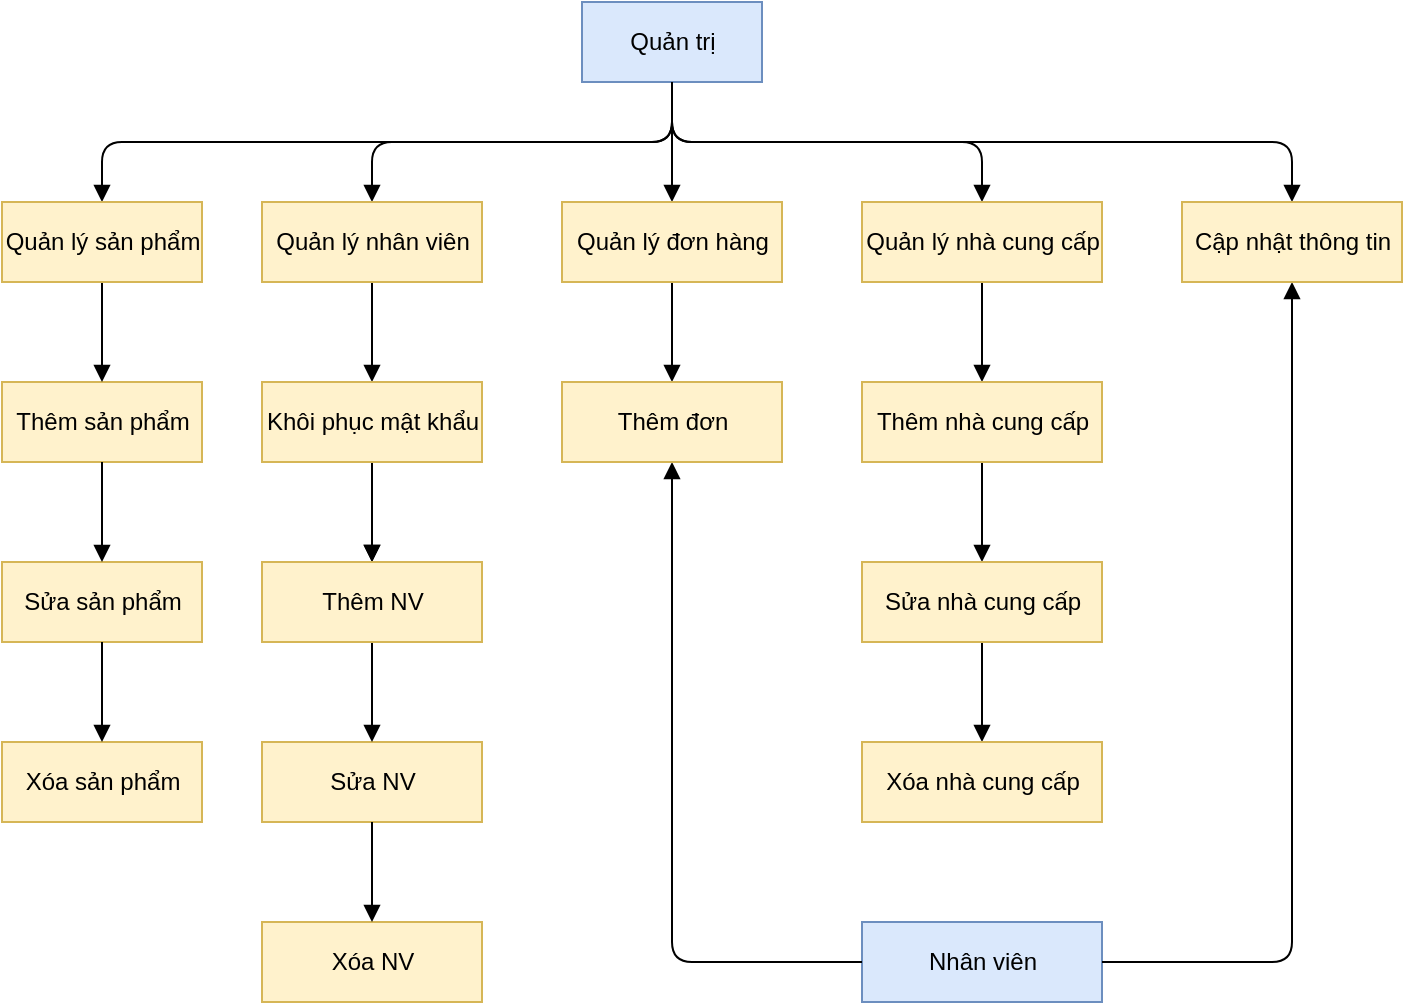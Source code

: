 <mxfile version="15.2.9" type="device"><diagram id="tklg6zWNGI18hv-vx4BG" name="Page-1"><mxGraphModel dx="1422" dy="754" grid="1" gridSize="10" guides="1" tooltips="1" connect="1" arrows="1" fold="1" page="1" pageScale="1" pageWidth="850" pageHeight="1100" math="0" shadow="0"><root><mxCell id="0"/><mxCell id="1" parent="0"/><mxCell id="puZyRA3EEDoNP4WWKmsB-2" value="Quản trị" style="html=1;fillColor=#dae8fc;strokeColor=#6c8ebf;" parent="1" vertex="1"><mxGeometry x="360" y="40" width="90" height="40" as="geometry"/></mxCell><mxCell id="puZyRA3EEDoNP4WWKmsB-3" value="Quản lý sản phẩm" style="html=1;" parent="1" vertex="1"><mxGeometry x="70" y="140" width="100" height="40" as="geometry"/></mxCell><mxCell id="puZyRA3EEDoNP4WWKmsB-4" value="Quản lý nhân viên" style="html=1;" parent="1" vertex="1"><mxGeometry x="200" y="140" width="110" height="40" as="geometry"/></mxCell><mxCell id="puZyRA3EEDoNP4WWKmsB-5" value="Quản lý đơn hàng" style="html=1;" parent="1" vertex="1"><mxGeometry x="350" y="140" width="110" height="40" as="geometry"/></mxCell><mxCell id="puZyRA3EEDoNP4WWKmsB-6" value="Cập nhật thông tin" style="html=1;" parent="1" vertex="1"><mxGeometry x="660" y="140" width="110" height="40" as="geometry"/></mxCell><mxCell id="puZyRA3EEDoNP4WWKmsB-7" value="Quản lý nhà cung cấp" style="html=1;" parent="1" vertex="1"><mxGeometry x="500" y="140" width="120" height="40" as="geometry"/></mxCell><mxCell id="puZyRA3EEDoNP4WWKmsB-8" value="" style="endArrow=block;endFill=1;html=1;edgeStyle=orthogonalEdgeStyle;align=left;verticalAlign=top;exitX=0.5;exitY=1;exitDx=0;exitDy=0;entryX=0.5;entryY=0;entryDx=0;entryDy=0;" parent="1" source="puZyRA3EEDoNP4WWKmsB-2" target="puZyRA3EEDoNP4WWKmsB-3" edge="1"><mxGeometry x="-1" relative="1" as="geometry"><mxPoint x="360" y="240" as="sourcePoint"/><mxPoint x="520" y="240" as="targetPoint"/></mxGeometry></mxCell><mxCell id="puZyRA3EEDoNP4WWKmsB-10" value="" style="endArrow=block;endFill=1;html=1;edgeStyle=orthogonalEdgeStyle;align=left;verticalAlign=top;exitX=0.5;exitY=1;exitDx=0;exitDy=0;entryX=0.5;entryY=0;entryDx=0;entryDy=0;" parent="1" source="puZyRA3EEDoNP4WWKmsB-2" target="puZyRA3EEDoNP4WWKmsB-4" edge="1"><mxGeometry x="-1" relative="1" as="geometry"><mxPoint x="700" y="290" as="sourcePoint"/><mxPoint x="255" y="20" as="targetPoint"/><Array as="points"><mxPoint x="405" y="110"/><mxPoint x="255" y="110"/></Array></mxGeometry></mxCell><mxCell id="puZyRA3EEDoNP4WWKmsB-11" value="" style="endArrow=block;endFill=1;html=1;edgeStyle=orthogonalEdgeStyle;align=left;verticalAlign=top;exitX=0.5;exitY=1;exitDx=0;exitDy=0;entryX=0.5;entryY=0;entryDx=0;entryDy=0;" parent="1" source="puZyRA3EEDoNP4WWKmsB-2" target="puZyRA3EEDoNP4WWKmsB-5" edge="1"><mxGeometry x="-1" relative="1" as="geometry"><mxPoint x="360" y="240" as="sourcePoint"/><mxPoint x="520" y="240" as="targetPoint"/></mxGeometry></mxCell><mxCell id="puZyRA3EEDoNP4WWKmsB-13" value="" style="endArrow=block;endFill=1;html=1;edgeStyle=orthogonalEdgeStyle;align=left;verticalAlign=top;entryX=0.5;entryY=0;entryDx=0;entryDy=0;exitX=0.5;exitY=1;exitDx=0;exitDy=0;" parent="1" source="puZyRA3EEDoNP4WWKmsB-2" target="puZyRA3EEDoNP4WWKmsB-7" edge="1"><mxGeometry x="-1" relative="1" as="geometry"><mxPoint x="360" y="240" as="sourcePoint"/><mxPoint x="520" y="240" as="targetPoint"/></mxGeometry></mxCell><mxCell id="puZyRA3EEDoNP4WWKmsB-15" value="" style="endArrow=block;endFill=1;html=1;edgeStyle=orthogonalEdgeStyle;align=left;verticalAlign=top;exitX=0.5;exitY=1;exitDx=0;exitDy=0;entryX=0.5;entryY=0;entryDx=0;entryDy=0;" parent="1" source="puZyRA3EEDoNP4WWKmsB-2" target="puZyRA3EEDoNP4WWKmsB-6" edge="1"><mxGeometry x="-1" relative="1" as="geometry"><mxPoint x="360" y="240" as="sourcePoint"/><mxPoint x="520" y="240" as="targetPoint"/></mxGeometry></mxCell><mxCell id="1ciVsHdd8z3bwhuWVtG_-1" value="Khôi phục mật khẩu" style="html=1;" vertex="1" parent="1"><mxGeometry x="200" y="230" width="110" height="40" as="geometry"/></mxCell><mxCell id="1ciVsHdd8z3bwhuWVtG_-2" value="" style="html=1;verticalAlign=bottom;endArrow=block;exitX=0.5;exitY=1;exitDx=0;exitDy=0;entryX=0.5;entryY=0;entryDx=0;entryDy=0;" edge="1" parent="1" source="puZyRA3EEDoNP4WWKmsB-4" target="1ciVsHdd8z3bwhuWVtG_-1"><mxGeometry width="80" relative="1" as="geometry"><mxPoint x="260" y="390" as="sourcePoint"/><mxPoint x="460" y="390" as="targetPoint"/></mxGeometry></mxCell><mxCell id="1ciVsHdd8z3bwhuWVtG_-3" value="Thêm sản phẩm" style="html=1;fillColor=#fff2cc;strokeColor=#d6b656;" vertex="1" parent="1"><mxGeometry x="70" y="230" width="100" height="40" as="geometry"/></mxCell><mxCell id="1ciVsHdd8z3bwhuWVtG_-4" value="Sửa sản phẩm" style="html=1;fillColor=#fff2cc;strokeColor=#d6b656;" vertex="1" parent="1"><mxGeometry x="70" y="320" width="100" height="40" as="geometry"/></mxCell><mxCell id="1ciVsHdd8z3bwhuWVtG_-5" value="Xóa sản phẩm" style="html=1;fillColor=#fff2cc;strokeColor=#d6b656;" vertex="1" parent="1"><mxGeometry x="70" y="410" width="100" height="40" as="geometry"/></mxCell><mxCell id="1ciVsHdd8z3bwhuWVtG_-6" value="" style="html=1;verticalAlign=bottom;endArrow=block;exitX=0.5;exitY=1;exitDx=0;exitDy=0;entryX=0.5;entryY=0;entryDx=0;entryDy=0;" edge="1" parent="1" source="puZyRA3EEDoNP4WWKmsB-3" target="1ciVsHdd8z3bwhuWVtG_-3"><mxGeometry width="80" relative="1" as="geometry"><mxPoint x="380" y="390" as="sourcePoint"/><mxPoint x="460" y="390" as="targetPoint"/></mxGeometry></mxCell><mxCell id="1ciVsHdd8z3bwhuWVtG_-7" value="" style="html=1;verticalAlign=bottom;endArrow=block;exitX=0.5;exitY=1;exitDx=0;exitDy=0;entryX=0.5;entryY=0;entryDx=0;entryDy=0;" edge="1" parent="1" source="1ciVsHdd8z3bwhuWVtG_-3" target="1ciVsHdd8z3bwhuWVtG_-4"><mxGeometry width="80" relative="1" as="geometry"><mxPoint x="380" y="390" as="sourcePoint"/><mxPoint x="460" y="390" as="targetPoint"/></mxGeometry></mxCell><mxCell id="1ciVsHdd8z3bwhuWVtG_-8" value="" style="html=1;verticalAlign=bottom;endArrow=block;exitX=0.5;exitY=1;exitDx=0;exitDy=0;entryX=0.5;entryY=0;entryDx=0;entryDy=0;" edge="1" parent="1" source="1ciVsHdd8z3bwhuWVtG_-4" target="1ciVsHdd8z3bwhuWVtG_-5"><mxGeometry width="80" relative="1" as="geometry"><mxPoint x="380" y="390" as="sourcePoint"/><mxPoint x="460" y="390" as="targetPoint"/></mxGeometry></mxCell><mxCell id="1ciVsHdd8z3bwhuWVtG_-9" value="Thêm NV" style="html=1;" vertex="1" parent="1"><mxGeometry x="200" y="320" width="110" height="40" as="geometry"/></mxCell><mxCell id="1ciVsHdd8z3bwhuWVtG_-10" value="" style="html=1;verticalAlign=bottom;endArrow=block;exitX=0.5;exitY=1;exitDx=0;exitDy=0;entryX=0.5;entryY=0;entryDx=0;entryDy=0;" edge="1" parent="1" source="1ciVsHdd8z3bwhuWVtG_-1" target="1ciVsHdd8z3bwhuWVtG_-9"><mxGeometry width="80" relative="1" as="geometry"><mxPoint x="380" y="390" as="sourcePoint"/><mxPoint x="460" y="390" as="targetPoint"/></mxGeometry></mxCell><mxCell id="1ciVsHdd8z3bwhuWVtG_-11" value="Sửa NV" style="html=1;fillColor=#fff2cc;strokeColor=#d6b656;" vertex="1" parent="1"><mxGeometry x="200" y="410" width="110" height="40" as="geometry"/></mxCell><mxCell id="1ciVsHdd8z3bwhuWVtG_-12" value="" style="html=1;verticalAlign=bottom;endArrow=block;exitX=0.5;exitY=1;exitDx=0;exitDy=0;entryX=0.5;entryY=0;entryDx=0;entryDy=0;" edge="1" parent="1" source="1ciVsHdd8z3bwhuWVtG_-1" target="1ciVsHdd8z3bwhuWVtG_-9"><mxGeometry width="80" relative="1" as="geometry"><mxPoint x="255" y="270" as="sourcePoint"/><mxPoint x="255" y="320" as="targetPoint"/><Array as="points"><mxPoint x="255" y="320"/></Array></mxGeometry></mxCell><mxCell id="1ciVsHdd8z3bwhuWVtG_-13" value="" style="html=1;verticalAlign=bottom;endArrow=block;exitX=0.5;exitY=1;exitDx=0;exitDy=0;entryX=0.5;entryY=0;entryDx=0;entryDy=0;" edge="1" parent="1" source="1ciVsHdd8z3bwhuWVtG_-9" target="1ciVsHdd8z3bwhuWVtG_-11"><mxGeometry width="80" relative="1" as="geometry"><mxPoint x="380" y="390" as="sourcePoint"/><mxPoint x="460" y="390" as="targetPoint"/></mxGeometry></mxCell><mxCell id="1ciVsHdd8z3bwhuWVtG_-14" value="Xóa NV" style="html=1;fillColor=#fff2cc;strokeColor=#d6b656;" vertex="1" parent="1"><mxGeometry x="200" y="500" width="110" height="40" as="geometry"/></mxCell><mxCell id="1ciVsHdd8z3bwhuWVtG_-15" value="" style="html=1;verticalAlign=bottom;endArrow=block;exitX=0.5;exitY=1;exitDx=0;exitDy=0;entryX=0.5;entryY=0;entryDx=0;entryDy=0;" edge="1" parent="1" source="1ciVsHdd8z3bwhuWVtG_-11" target="1ciVsHdd8z3bwhuWVtG_-14"><mxGeometry width="80" relative="1" as="geometry"><mxPoint x="380" y="390" as="sourcePoint"/><mxPoint x="460" y="390" as="targetPoint"/></mxGeometry></mxCell><mxCell id="1ciVsHdd8z3bwhuWVtG_-16" value="Thêm đơn" style="html=1;" vertex="1" parent="1"><mxGeometry x="350" y="230" width="110" height="40" as="geometry"/></mxCell><mxCell id="1ciVsHdd8z3bwhuWVtG_-17" value="" style="html=1;verticalAlign=bottom;endArrow=block;exitX=0.5;exitY=1;exitDx=0;exitDy=0;entryX=0.5;entryY=0;entryDx=0;entryDy=0;" edge="1" parent="1" source="puZyRA3EEDoNP4WWKmsB-5" target="1ciVsHdd8z3bwhuWVtG_-16"><mxGeometry width="80" relative="1" as="geometry"><mxPoint x="380" y="390" as="sourcePoint"/><mxPoint x="460" y="390" as="targetPoint"/></mxGeometry></mxCell><mxCell id="1ciVsHdd8z3bwhuWVtG_-18" value="Thêm nhà cung cấp" style="html=1;" vertex="1" parent="1"><mxGeometry x="500" y="230" width="120" height="40" as="geometry"/></mxCell><mxCell id="1ciVsHdd8z3bwhuWVtG_-19" value="Sửa nhà cung cấp" style="html=1;" vertex="1" parent="1"><mxGeometry x="500" y="320" width="120" height="40" as="geometry"/></mxCell><mxCell id="1ciVsHdd8z3bwhuWVtG_-20" value="Xóa nhà cung cấp" style="html=1;" vertex="1" parent="1"><mxGeometry x="500" y="410" width="120" height="40" as="geometry"/></mxCell><mxCell id="1ciVsHdd8z3bwhuWVtG_-21" value="" style="html=1;verticalAlign=bottom;endArrow=block;exitX=0.5;exitY=1;exitDx=0;exitDy=0;entryX=0.5;entryY=0;entryDx=0;entryDy=0;" edge="1" parent="1" source="puZyRA3EEDoNP4WWKmsB-7" target="1ciVsHdd8z3bwhuWVtG_-18"><mxGeometry width="80" relative="1" as="geometry"><mxPoint x="380" y="390" as="sourcePoint"/><mxPoint x="460" y="390" as="targetPoint"/></mxGeometry></mxCell><mxCell id="1ciVsHdd8z3bwhuWVtG_-22" value="" style="html=1;verticalAlign=bottom;endArrow=block;exitX=0.5;exitY=1;exitDx=0;exitDy=0;entryX=0.5;entryY=0;entryDx=0;entryDy=0;" edge="1" parent="1" source="1ciVsHdd8z3bwhuWVtG_-18" target="1ciVsHdd8z3bwhuWVtG_-19"><mxGeometry width="80" relative="1" as="geometry"><mxPoint x="570" y="190" as="sourcePoint"/><mxPoint x="570" y="240" as="targetPoint"/></mxGeometry></mxCell><mxCell id="1ciVsHdd8z3bwhuWVtG_-23" value="" style="html=1;verticalAlign=bottom;endArrow=block;exitX=0.5;exitY=1;exitDx=0;exitDy=0;entryX=0.5;entryY=0;entryDx=0;entryDy=0;" edge="1" parent="1" source="1ciVsHdd8z3bwhuWVtG_-19" target="1ciVsHdd8z3bwhuWVtG_-20"><mxGeometry width="80" relative="1" as="geometry"><mxPoint x="580" y="200" as="sourcePoint"/><mxPoint x="590" y="390" as="targetPoint"/></mxGeometry></mxCell><mxCell id="1ciVsHdd8z3bwhuWVtG_-24" value="Nhân viên" style="html=1;fillColor=#dae8fc;strokeColor=#6c8ebf;" vertex="1" parent="1"><mxGeometry x="500" y="500" width="120" height="40" as="geometry"/></mxCell><mxCell id="1ciVsHdd8z3bwhuWVtG_-25" value="" style="html=1;verticalAlign=bottom;endArrow=block;entryX=0.5;entryY=1;entryDx=0;entryDy=0;exitX=0;exitY=0.5;exitDx=0;exitDy=0;" edge="1" parent="1" source="1ciVsHdd8z3bwhuWVtG_-24" target="1ciVsHdd8z3bwhuWVtG_-16"><mxGeometry width="80" relative="1" as="geometry"><mxPoint x="380" y="390" as="sourcePoint"/><mxPoint x="460" y="390" as="targetPoint"/><Array as="points"><mxPoint x="405" y="520"/></Array></mxGeometry></mxCell><mxCell id="1ciVsHdd8z3bwhuWVtG_-26" value="" style="html=1;verticalAlign=bottom;endArrow=block;entryX=0.5;entryY=1;entryDx=0;entryDy=0;exitX=1;exitY=0.5;exitDx=0;exitDy=0;" edge="1" parent="1" source="1ciVsHdd8z3bwhuWVtG_-24" target="puZyRA3EEDoNP4WWKmsB-6"><mxGeometry width="80" relative="1" as="geometry"><mxPoint x="380" y="390" as="sourcePoint"/><mxPoint x="460" y="390" as="targetPoint"/><Array as="points"><mxPoint x="715" y="520"/></Array></mxGeometry></mxCell><mxCell id="1ciVsHdd8z3bwhuWVtG_-27" value="Quản lý sản phẩm" style="html=1;fillColor=#fff2cc;strokeColor=#d6b656;" vertex="1" parent="1"><mxGeometry x="70" y="140" width="100" height="40" as="geometry"/></mxCell><mxCell id="1ciVsHdd8z3bwhuWVtG_-28" value="Quản lý nhân viên" style="html=1;fillColor=#fff2cc;strokeColor=#d6b656;" vertex="1" parent="1"><mxGeometry x="200" y="140" width="110" height="40" as="geometry"/></mxCell><mxCell id="1ciVsHdd8z3bwhuWVtG_-29" value="Quản lý đơn hàng" style="html=1;fillColor=#fff2cc;strokeColor=#d6b656;" vertex="1" parent="1"><mxGeometry x="350" y="140" width="110" height="40" as="geometry"/></mxCell><mxCell id="1ciVsHdd8z3bwhuWVtG_-30" value="Quản lý nhà cung cấp" style="html=1;fillColor=#fff2cc;strokeColor=#d6b656;" vertex="1" parent="1"><mxGeometry x="500" y="140" width="120" height="40" as="geometry"/></mxCell><mxCell id="1ciVsHdd8z3bwhuWVtG_-31" value="Cập nhật thông tin" style="html=1;fillColor=#fff2cc;strokeColor=#d6b656;" vertex="1" parent="1"><mxGeometry x="660" y="140" width="110" height="40" as="geometry"/></mxCell><mxCell id="1ciVsHdd8z3bwhuWVtG_-32" value="Thêm nhà cung cấp" style="html=1;fillColor=#fff2cc;strokeColor=#d6b656;" vertex="1" parent="1"><mxGeometry x="500" y="230" width="120" height="40" as="geometry"/></mxCell><mxCell id="1ciVsHdd8z3bwhuWVtG_-33" value="Sửa nhà cung cấp" style="html=1;fillColor=#fff2cc;strokeColor=#d6b656;" vertex="1" parent="1"><mxGeometry x="500" y="320" width="120" height="40" as="geometry"/></mxCell><mxCell id="1ciVsHdd8z3bwhuWVtG_-34" value="Xóa nhà cung cấp" style="html=1;fillColor=#fff2cc;strokeColor=#d6b656;" vertex="1" parent="1"><mxGeometry x="500" y="410" width="120" height="40" as="geometry"/></mxCell><mxCell id="1ciVsHdd8z3bwhuWVtG_-35" value="Thêm đơn" style="html=1;fillColor=#fff2cc;strokeColor=#d6b656;" vertex="1" parent="1"><mxGeometry x="350" y="230" width="110" height="40" as="geometry"/></mxCell><mxCell id="1ciVsHdd8z3bwhuWVtG_-36" value="Khôi phục mật khẩu" style="html=1;fillColor=#fff2cc;strokeColor=#d6b656;" vertex="1" parent="1"><mxGeometry x="200" y="230" width="110" height="40" as="geometry"/></mxCell><mxCell id="1ciVsHdd8z3bwhuWVtG_-37" value="Thêm NV" style="html=1;fillColor=#fff2cc;strokeColor=#d6b656;" vertex="1" parent="1"><mxGeometry x="200" y="320" width="110" height="40" as="geometry"/></mxCell></root></mxGraphModel></diagram></mxfile>